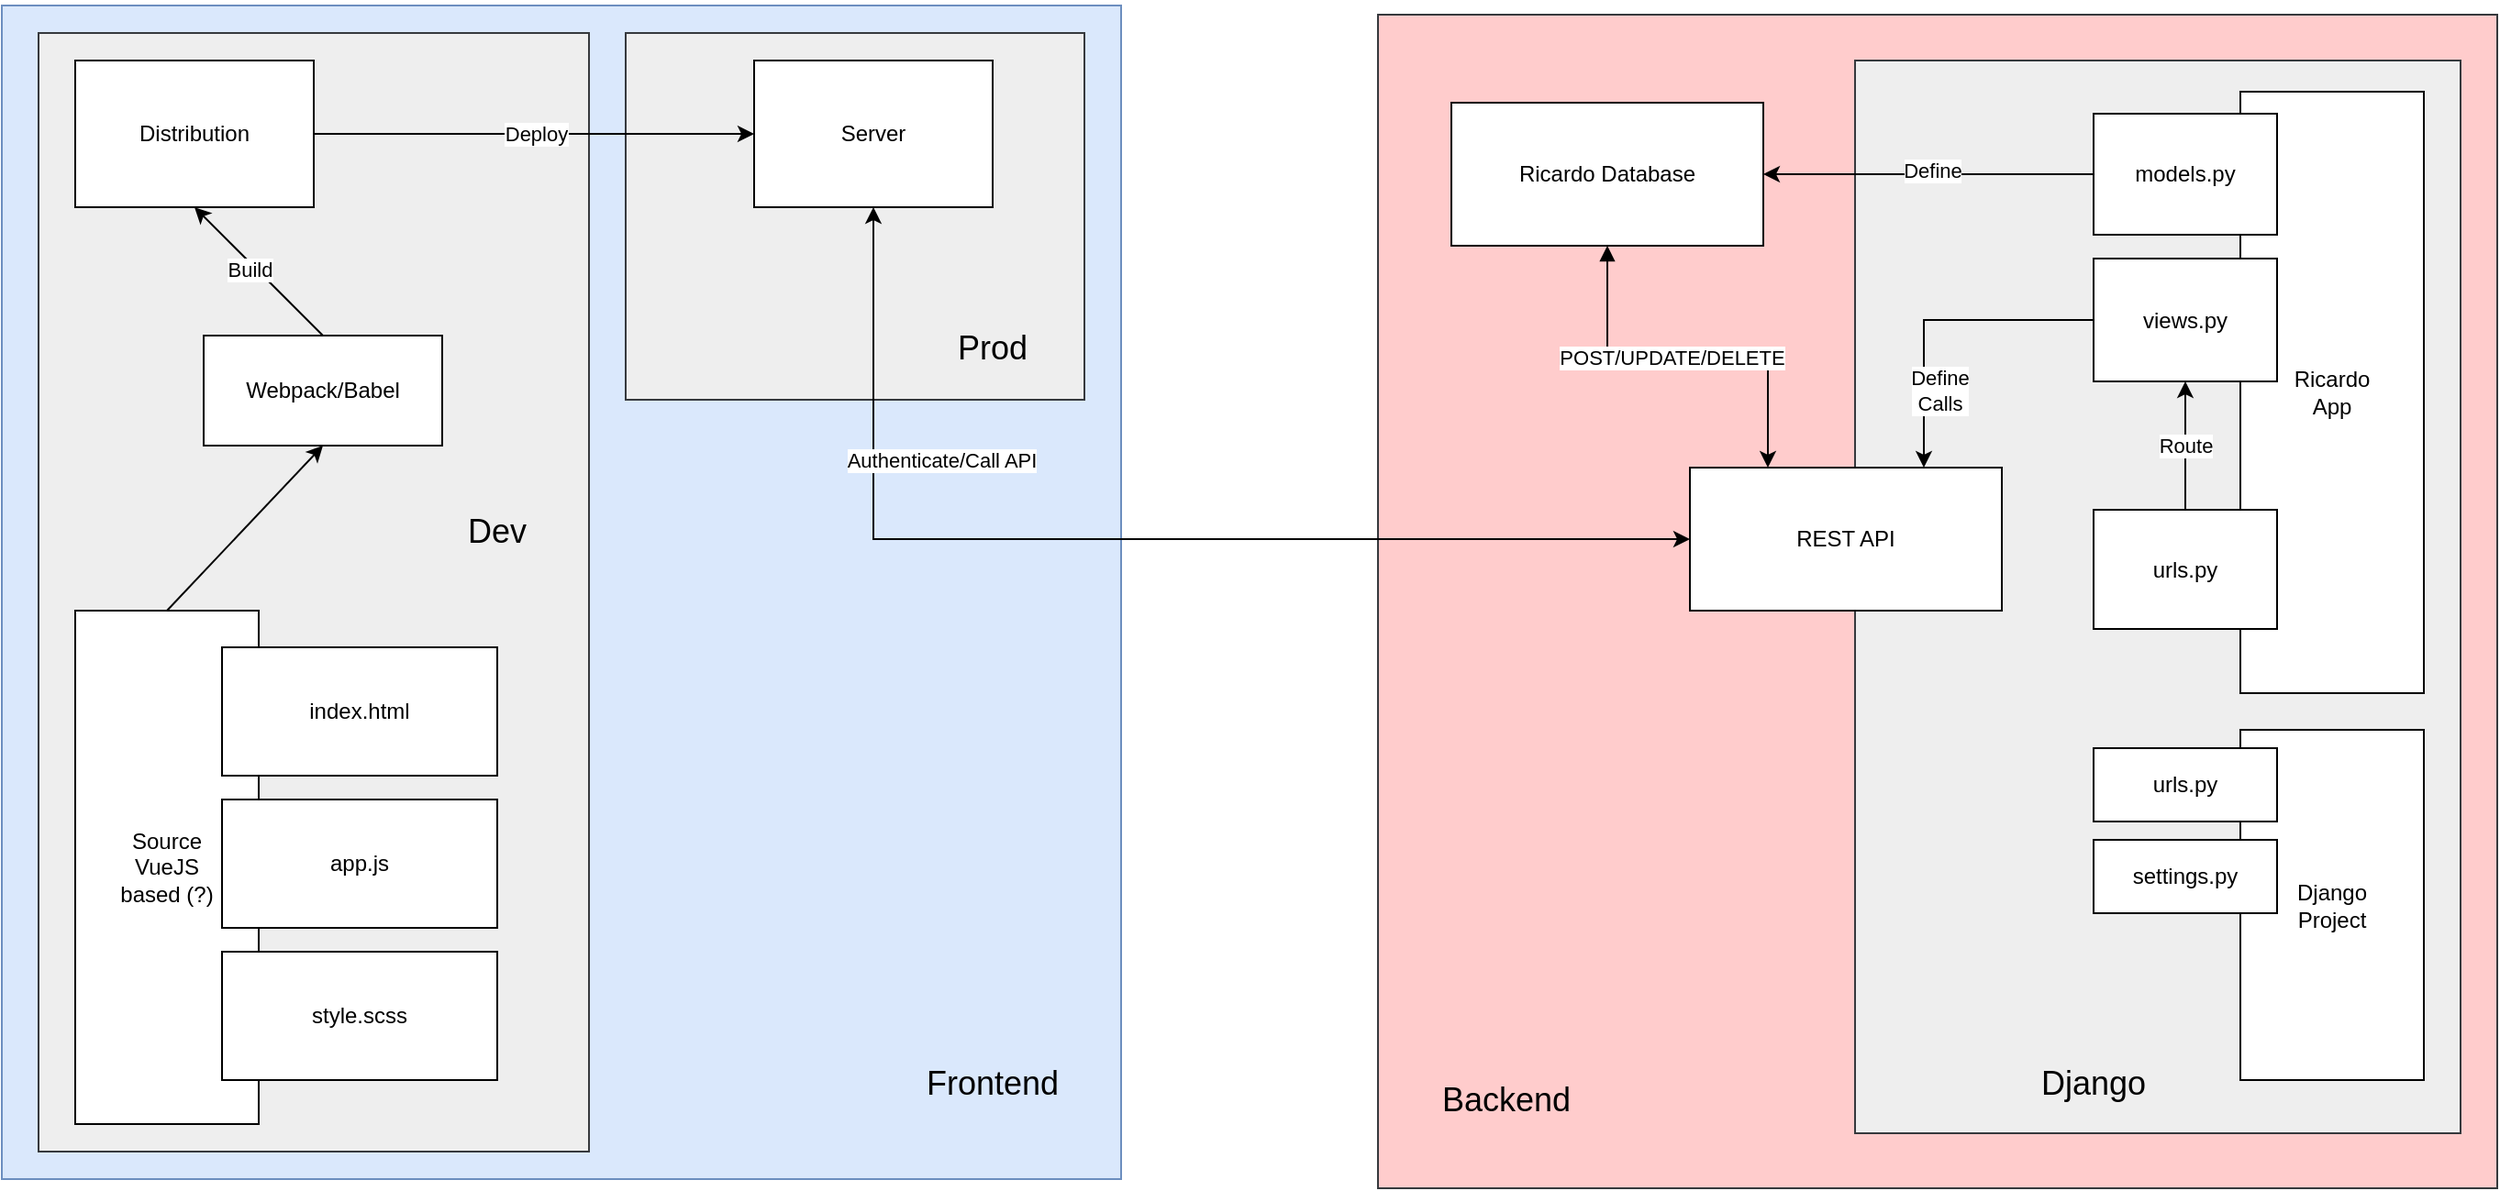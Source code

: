 <mxfile version="13.5.3" type="github">
  <diagram id="CGHBSl6JHN9laQSk0yyP" name="Page-1">
    <mxGraphModel dx="1577" dy="1065" grid="1" gridSize="10" guides="1" tooltips="1" connect="1" arrows="1" fold="1" page="1" pageScale="1" pageWidth="1654" pageHeight="1169" math="0" shadow="0">
      <root>
        <mxCell id="0" />
        <mxCell id="1" parent="0" />
        <mxCell id="bWf-uFg3usbX_e_Ide47-20" value="" style="rounded=0;whiteSpace=wrap;html=1;fillColor=#dae8fc;strokeColor=#6c8ebf;" vertex="1" parent="1">
          <mxGeometry x="130" y="265" width="610" height="640" as="geometry" />
        </mxCell>
        <mxCell id="bWf-uFg3usbX_e_Ide47-28" value="" style="rounded=0;whiteSpace=wrap;html=1;fillColor=#eeeeee;strokeColor=#36393d;" vertex="1" parent="1">
          <mxGeometry x="470" y="280" width="250" height="200" as="geometry" />
        </mxCell>
        <mxCell id="bWf-uFg3usbX_e_Ide47-26" value="" style="rounded=0;whiteSpace=wrap;html=1;fillColor=#eeeeee;strokeColor=#36393d;" vertex="1" parent="1">
          <mxGeometry x="150" y="280" width="300" height="610" as="geometry" />
        </mxCell>
        <mxCell id="bWf-uFg3usbX_e_Ide47-39" style="edgeStyle=orthogonalEdgeStyle;rounded=0;orthogonalLoop=1;jettySize=auto;html=1;exitX=0.5;exitY=0;exitDx=0;exitDy=0;entryX=1;entryY=0.5;entryDx=0;entryDy=0;" edge="1" parent="1" source="bWf-uFg3usbX_e_Ide47-25" target="bWf-uFg3usbX_e_Ide47-38">
          <mxGeometry relative="1" as="geometry">
            <Array as="points">
              <mxPoint x="1185" y="340" />
              <mxPoint x="1060" y="340" />
              <mxPoint x="1060" y="349" />
            </Array>
          </mxGeometry>
        </mxCell>
        <mxCell id="bWf-uFg3usbX_e_Ide47-25" value="" style="rounded=0;whiteSpace=wrap;html=1;fillColor=#ffcccc;strokeColor=#36393d;" vertex="1" parent="1">
          <mxGeometry x="880" y="270" width="610" height="640" as="geometry" />
        </mxCell>
        <mxCell id="bWf-uFg3usbX_e_Ide47-9" value="Source&lt;br&gt;VueJS &lt;br&gt;based (?)" style="rounded=0;whiteSpace=wrap;html=1;" vertex="1" parent="1">
          <mxGeometry x="170" y="595" width="100" height="280" as="geometry" />
        </mxCell>
        <mxCell id="bWf-uFg3usbX_e_Ide47-1" value="style.scss" style="rounded=0;whiteSpace=wrap;html=1;" vertex="1" parent="1">
          <mxGeometry x="250" y="781" width="150" height="70" as="geometry" />
        </mxCell>
        <mxCell id="bWf-uFg3usbX_e_Ide47-2" value="app.js" style="rounded=0;whiteSpace=wrap;html=1;" vertex="1" parent="1">
          <mxGeometry x="250" y="698" width="150" height="70" as="geometry" />
        </mxCell>
        <mxCell id="bWf-uFg3usbX_e_Ide47-4" value="index.html" style="rounded=0;whiteSpace=wrap;html=1;" vertex="1" parent="1">
          <mxGeometry x="250" y="615" width="150" height="70" as="geometry" />
        </mxCell>
        <mxCell id="bWf-uFg3usbX_e_Ide47-6" value="Webpack/Babel" style="rounded=0;whiteSpace=wrap;html=1;" vertex="1" parent="1">
          <mxGeometry x="240" y="445" width="130" height="60" as="geometry" />
        </mxCell>
        <mxCell id="bWf-uFg3usbX_e_Ide47-7" value="" style="endArrow=classic;html=1;entryX=0.5;entryY=1;entryDx=0;entryDy=0;exitX=0.5;exitY=0;exitDx=0;exitDy=0;" edge="1" parent="1" source="bWf-uFg3usbX_e_Ide47-9" target="bWf-uFg3usbX_e_Ide47-6">
          <mxGeometry width="50" height="50" relative="1" as="geometry">
            <mxPoint x="600" y="645" as="sourcePoint" />
            <mxPoint x="650" y="595" as="targetPoint" />
          </mxGeometry>
        </mxCell>
        <mxCell id="bWf-uFg3usbX_e_Ide47-10" value="Distribution" style="rounded=0;whiteSpace=wrap;html=1;" vertex="1" parent="1">
          <mxGeometry x="170" y="295" width="130" height="80" as="geometry" />
        </mxCell>
        <mxCell id="bWf-uFg3usbX_e_Ide47-14" value="" style="endArrow=classic;html=1;entryX=0.5;entryY=1;entryDx=0;entryDy=0;exitX=0.5;exitY=0;exitDx=0;exitDy=0;" edge="1" parent="1" source="bWf-uFg3usbX_e_Ide47-6" target="bWf-uFg3usbX_e_Ide47-10">
          <mxGeometry width="50" height="50" relative="1" as="geometry">
            <mxPoint x="230" y="605" as="sourcePoint" />
            <mxPoint x="355" y="525" as="targetPoint" />
          </mxGeometry>
        </mxCell>
        <mxCell id="bWf-uFg3usbX_e_Ide47-15" value="Build" style="edgeLabel;html=1;align=center;verticalAlign=middle;resizable=0;points=[];" vertex="1" connectable="0" parent="bWf-uFg3usbX_e_Ide47-14">
          <mxGeometry x="-0.235" y="3" relative="1" as="geometry">
            <mxPoint x="-11.18" y="-11.84" as="offset" />
          </mxGeometry>
        </mxCell>
        <mxCell id="bWf-uFg3usbX_e_Ide47-47" style="edgeStyle=orthogonalEdgeStyle;rounded=0;orthogonalLoop=1;jettySize=auto;html=1;exitX=0.5;exitY=1;exitDx=0;exitDy=0;entryX=0;entryY=0.5;entryDx=0;entryDy=0;startArrow=classic;startFill=1;" edge="1" parent="1" source="bWf-uFg3usbX_e_Ide47-16" target="bWf-uFg3usbX_e_Ide47-43">
          <mxGeometry relative="1" as="geometry" />
        </mxCell>
        <mxCell id="bWf-uFg3usbX_e_Ide47-48" value="Authenticate/Call API" style="edgeLabel;html=1;align=center;verticalAlign=middle;resizable=0;points=[];" vertex="1" connectable="0" parent="bWf-uFg3usbX_e_Ide47-47">
          <mxGeometry x="-0.303" y="43" relative="1" as="geometry">
            <mxPoint as="offset" />
          </mxGeometry>
        </mxCell>
        <mxCell id="bWf-uFg3usbX_e_Ide47-16" value="Server" style="rounded=0;whiteSpace=wrap;html=1;" vertex="1" parent="1">
          <mxGeometry x="540" y="295" width="130" height="80" as="geometry" />
        </mxCell>
        <mxCell id="bWf-uFg3usbX_e_Ide47-17" value="" style="endArrow=classic;html=1;entryX=0;entryY=0.5;entryDx=0;entryDy=0;exitX=1;exitY=0.5;exitDx=0;exitDy=0;" edge="1" parent="1" source="bWf-uFg3usbX_e_Ide47-10" target="bWf-uFg3usbX_e_Ide47-16">
          <mxGeometry width="50" height="50" relative="1" as="geometry">
            <mxPoint x="355" y="465" as="sourcePoint" />
            <mxPoint x="245" y="385" as="targetPoint" />
          </mxGeometry>
        </mxCell>
        <mxCell id="bWf-uFg3usbX_e_Ide47-18" value="Deploy" style="edgeLabel;html=1;align=center;verticalAlign=middle;resizable=0;points=[];" vertex="1" connectable="0" parent="bWf-uFg3usbX_e_Ide47-17">
          <mxGeometry x="-0.235" y="3" relative="1" as="geometry">
            <mxPoint x="28.33" y="3" as="offset" />
          </mxGeometry>
        </mxCell>
        <mxCell id="bWf-uFg3usbX_e_Ide47-21" value="&lt;font style=&quot;font-size: 18px&quot;&gt;Frontend&lt;/font&gt;" style="text;html=1;strokeColor=none;fillColor=none;align=center;verticalAlign=middle;whiteSpace=wrap;rounded=0;" vertex="1" parent="1">
          <mxGeometry x="630" y="831" width="80" height="44" as="geometry" />
        </mxCell>
        <mxCell id="bWf-uFg3usbX_e_Ide47-24" value="&lt;font style=&quot;font-size: 18px&quot;&gt;Backend&lt;/font&gt;" style="text;html=1;strokeColor=none;fillColor=none;align=center;verticalAlign=middle;whiteSpace=wrap;rounded=0;" vertex="1" parent="1">
          <mxGeometry x="910" y="840" width="80" height="44" as="geometry" />
        </mxCell>
        <mxCell id="bWf-uFg3usbX_e_Ide47-27" value="&lt;font style=&quot;font-size: 18px&quot;&gt;Dev&lt;/font&gt;" style="text;html=1;strokeColor=none;fillColor=none;align=center;verticalAlign=middle;whiteSpace=wrap;rounded=0;" vertex="1" parent="1">
          <mxGeometry x="360" y="530" width="80" height="44" as="geometry" />
        </mxCell>
        <mxCell id="bWf-uFg3usbX_e_Ide47-29" value="&lt;font style=&quot;font-size: 18px&quot;&gt;Prod&lt;/font&gt;" style="text;html=1;strokeColor=none;fillColor=none;align=center;verticalAlign=middle;whiteSpace=wrap;rounded=0;" vertex="1" parent="1">
          <mxGeometry x="630" y="430" width="80" height="44" as="geometry" />
        </mxCell>
        <mxCell id="bWf-uFg3usbX_e_Ide47-32" value="" style="rounded=0;whiteSpace=wrap;html=1;fillColor=#eeeeee;strokeColor=#36393d;" vertex="1" parent="1">
          <mxGeometry x="1140" y="295" width="330" height="585" as="geometry" />
        </mxCell>
        <mxCell id="bWf-uFg3usbX_e_Ide47-33" value="&lt;font style=&quot;font-size: 18px&quot;&gt;Django&lt;/font&gt;" style="text;html=1;strokeColor=none;fillColor=none;align=center;verticalAlign=middle;whiteSpace=wrap;rounded=0;" vertex="1" parent="1">
          <mxGeometry x="1230" y="831" width="80" height="44" as="geometry" />
        </mxCell>
        <mxCell id="bWf-uFg3usbX_e_Ide47-34" value="Ricardo &lt;br&gt;App" style="rounded=0;whiteSpace=wrap;html=1;" vertex="1" parent="1">
          <mxGeometry x="1350" y="312" width="100" height="328" as="geometry" />
        </mxCell>
        <mxCell id="bWf-uFg3usbX_e_Ide47-37" style="edgeStyle=orthogonalEdgeStyle;rounded=0;orthogonalLoop=1;jettySize=auto;html=1;exitX=0;exitY=0.5;exitDx=0;exitDy=0;entryX=1;entryY=0.5;entryDx=0;entryDy=0;" edge="1" parent="1" source="bWf-uFg3usbX_e_Ide47-36" target="bWf-uFg3usbX_e_Ide47-38">
          <mxGeometry relative="1" as="geometry" />
        </mxCell>
        <mxCell id="bWf-uFg3usbX_e_Ide47-40" value="Define" style="edgeLabel;html=1;align=center;verticalAlign=middle;resizable=0;points=[];" vertex="1" connectable="0" parent="bWf-uFg3usbX_e_Ide47-37">
          <mxGeometry x="-0.012" y="-2" relative="1" as="geometry">
            <mxPoint x="1" as="offset" />
          </mxGeometry>
        </mxCell>
        <mxCell id="bWf-uFg3usbX_e_Ide47-36" value="models.py" style="rounded=0;whiteSpace=wrap;html=1;" vertex="1" parent="1">
          <mxGeometry x="1270" y="324" width="100" height="66" as="geometry" />
        </mxCell>
        <mxCell id="bWf-uFg3usbX_e_Ide47-46" value="POST/UPDATE/DELETE" style="edgeStyle=orthogonalEdgeStyle;rounded=0;orthogonalLoop=1;jettySize=auto;html=1;exitX=0.5;exitY=1;exitDx=0;exitDy=0;entryX=0.25;entryY=0;entryDx=0;entryDy=0;startArrow=block;startFill=1;" edge="1" parent="1" source="bWf-uFg3usbX_e_Ide47-38" target="bWf-uFg3usbX_e_Ide47-43">
          <mxGeometry x="-0.084" relative="1" as="geometry">
            <mxPoint as="offset" />
          </mxGeometry>
        </mxCell>
        <mxCell id="bWf-uFg3usbX_e_Ide47-38" value="Ricardo Database" style="rounded=0;whiteSpace=wrap;html=1;" vertex="1" parent="1">
          <mxGeometry x="920" y="318" width="170" height="78" as="geometry" />
        </mxCell>
        <mxCell id="bWf-uFg3usbX_e_Ide47-44" style="edgeStyle=orthogonalEdgeStyle;rounded=0;orthogonalLoop=1;jettySize=auto;html=1;exitX=0;exitY=0.5;exitDx=0;exitDy=0;entryX=0.75;entryY=0;entryDx=0;entryDy=0;" edge="1" parent="1" source="bWf-uFg3usbX_e_Ide47-41" target="bWf-uFg3usbX_e_Ide47-43">
          <mxGeometry relative="1" as="geometry" />
        </mxCell>
        <mxCell id="bWf-uFg3usbX_e_Ide47-45" value="Define &lt;br&gt;Calls" style="edgeLabel;html=1;align=center;verticalAlign=middle;resizable=0;points=[];" vertex="1" connectable="0" parent="bWf-uFg3usbX_e_Ide47-44">
          <mxGeometry x="-0.379" y="34" relative="1" as="geometry">
            <mxPoint x="-31" y="4.5" as="offset" />
          </mxGeometry>
        </mxCell>
        <mxCell id="bWf-uFg3usbX_e_Ide47-41" value="views.py" style="rounded=0;whiteSpace=wrap;html=1;" vertex="1" parent="1">
          <mxGeometry x="1270" y="403" width="100" height="67" as="geometry" />
        </mxCell>
        <mxCell id="bWf-uFg3usbX_e_Ide47-53" value="Route" style="edgeStyle=orthogonalEdgeStyle;rounded=0;orthogonalLoop=1;jettySize=auto;html=1;exitX=0.5;exitY=0;exitDx=0;exitDy=0;entryX=0.5;entryY=1;entryDx=0;entryDy=0;startArrow=none;startFill=0;" edge="1" parent="1" source="bWf-uFg3usbX_e_Ide47-42" target="bWf-uFg3usbX_e_Ide47-41">
          <mxGeometry relative="1" as="geometry" />
        </mxCell>
        <mxCell id="bWf-uFg3usbX_e_Ide47-42" value="urls.py" style="rounded=0;whiteSpace=wrap;html=1;" vertex="1" parent="1">
          <mxGeometry x="1270" y="540" width="100" height="65" as="geometry" />
        </mxCell>
        <mxCell id="bWf-uFg3usbX_e_Ide47-43" value="REST API" style="rounded=0;whiteSpace=wrap;html=1;" vertex="1" parent="1">
          <mxGeometry x="1050" y="517" width="170" height="78" as="geometry" />
        </mxCell>
        <mxCell id="bWf-uFg3usbX_e_Ide47-50" value="Django &lt;br&gt;Project" style="rounded=0;whiteSpace=wrap;html=1;" vertex="1" parent="1">
          <mxGeometry x="1350" y="660" width="100" height="191" as="geometry" />
        </mxCell>
        <mxCell id="bWf-uFg3usbX_e_Ide47-51" value="urls.py" style="rounded=0;whiteSpace=wrap;html=1;" vertex="1" parent="1">
          <mxGeometry x="1270" y="670" width="100" height="40" as="geometry" />
        </mxCell>
        <mxCell id="bWf-uFg3usbX_e_Ide47-52" value="settings.py" style="rounded=0;whiteSpace=wrap;html=1;" vertex="1" parent="1">
          <mxGeometry x="1270" y="720" width="100" height="40" as="geometry" />
        </mxCell>
      </root>
    </mxGraphModel>
  </diagram>
</mxfile>
